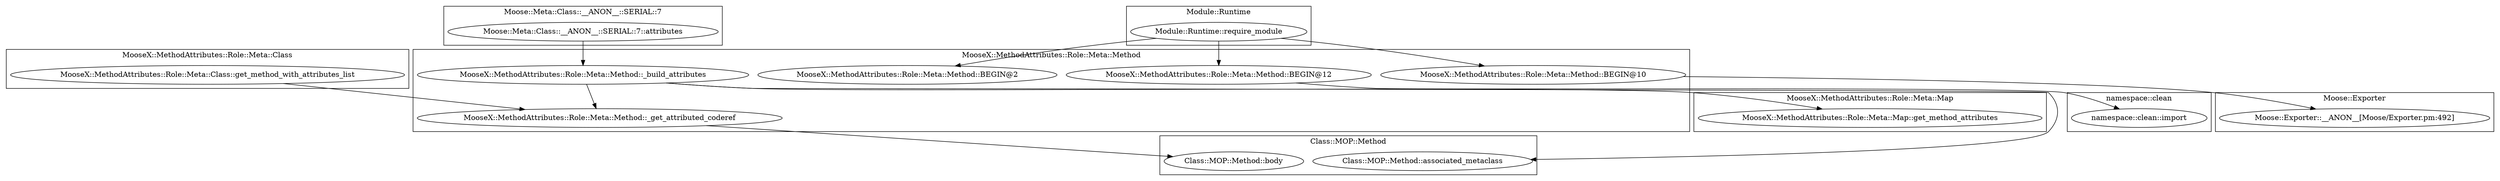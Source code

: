 digraph {
graph [overlap=false]
subgraph cluster_MooseX_MethodAttributes_Role_Meta_Map {
	label="MooseX::MethodAttributes::Role::Meta::Map";
	"MooseX::MethodAttributes::Role::Meta::Map::get_method_attributes";
}
subgraph cluster_Class_MOP_Method {
	label="Class::MOP::Method";
	"Class::MOP::Method::associated_metaclass";
	"Class::MOP::Method::body";
}
subgraph cluster_namespace_clean {
	label="namespace::clean";
	"namespace::clean::import";
}
subgraph cluster_Moose_Meta_Class___ANON___SERIAL_7 {
	label="Moose::Meta::Class::__ANON__::SERIAL::7";
	"Moose::Meta::Class::__ANON__::SERIAL::7::attributes";
}
subgraph cluster_Module_Runtime {
	label="Module::Runtime";
	"Module::Runtime::require_module";
}
subgraph cluster_MooseX_MethodAttributes_Role_Meta_Method {
	label="MooseX::MethodAttributes::Role::Meta::Method";
	"MooseX::MethodAttributes::Role::Meta::Method::_build_attributes";
	"MooseX::MethodAttributes::Role::Meta::Method::BEGIN@12";
	"MooseX::MethodAttributes::Role::Meta::Method::BEGIN@2";
	"MooseX::MethodAttributes::Role::Meta::Method::BEGIN@10";
	"MooseX::MethodAttributes::Role::Meta::Method::_get_attributed_coderef";
}
subgraph cluster_Moose_Exporter {
	label="Moose::Exporter";
	"Moose::Exporter::__ANON__[Moose/Exporter.pm:492]";
}
subgraph cluster_MooseX_MethodAttributes_Role_Meta_Class {
	label="MooseX::MethodAttributes::Role::Meta::Class";
	"MooseX::MethodAttributes::Role::Meta::Class::get_method_with_attributes_list";
}
"MooseX::MethodAttributes::Role::Meta::Method::_build_attributes" -> "MooseX::MethodAttributes::Role::Meta::Method::_get_attributed_coderef";
"MooseX::MethodAttributes::Role::Meta::Class::get_method_with_attributes_list" -> "MooseX::MethodAttributes::Role::Meta::Method::_get_attributed_coderef";
"MooseX::MethodAttributes::Role::Meta::Method::_build_attributes" -> "Class::MOP::Method::associated_metaclass";
"MooseX::MethodAttributes::Role::Meta::Method::_build_attributes" -> "MooseX::MethodAttributes::Role::Meta::Map::get_method_attributes";
"Module::Runtime::require_module" -> "MooseX::MethodAttributes::Role::Meta::Method::BEGIN@12";
"Moose::Meta::Class::__ANON__::SERIAL::7::attributes" -> "MooseX::MethodAttributes::Role::Meta::Method::_build_attributes";
"Module::Runtime::require_module" -> "MooseX::MethodAttributes::Role::Meta::Method::BEGIN@10";
"MooseX::MethodAttributes::Role::Meta::Method::BEGIN@12" -> "namespace::clean::import";
"Module::Runtime::require_module" -> "MooseX::MethodAttributes::Role::Meta::Method::BEGIN@2";
"MooseX::MethodAttributes::Role::Meta::Method::BEGIN@10" -> "Moose::Exporter::__ANON__[Moose/Exporter.pm:492]";
"MooseX::MethodAttributes::Role::Meta::Method::_get_attributed_coderef" -> "Class::MOP::Method::body";
}
